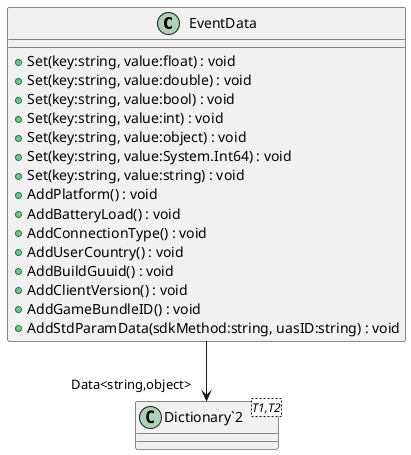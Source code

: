 @startuml
class EventData {
    + Set(key:string, value:float) : void
    + Set(key:string, value:double) : void
    + Set(key:string, value:bool) : void
    + Set(key:string, value:int) : void
    + Set(key:string, value:object) : void
    + Set(key:string, value:System.Int64) : void
    + Set(key:string, value:string) : void
    + AddPlatform() : void
    + AddBatteryLoad() : void
    + AddConnectionType() : void
    + AddUserCountry() : void
    + AddBuildGuuid() : void
    + AddClientVersion() : void
    + AddGameBundleID() : void
    + AddStdParamData(sdkMethod:string, uasID:string) : void
}
class "Dictionary`2"<T1,T2> {
}
EventData --> "Data<string,object>" "Dictionary`2"
@enduml
